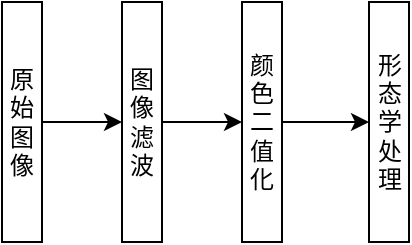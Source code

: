 <mxfile version="20.8.18" type="github">
  <diagram name="第 1 页" id="HQpcyCfB_-zItuUfSVAG">
    <mxGraphModel dx="954" dy="576" grid="1" gridSize="10" guides="1" tooltips="1" connect="1" arrows="1" fold="1" page="1" pageScale="1" pageWidth="827" pageHeight="1169" math="0" shadow="0">
      <root>
        <mxCell id="0" />
        <mxCell id="1" parent="0" />
        <mxCell id="D9nfw3B_qqRb7H6jiR9g-6" style="edgeStyle=orthogonalEdgeStyle;rounded=0;orthogonalLoop=1;jettySize=auto;html=1;exitX=1;exitY=0.5;exitDx=0;exitDy=0;entryX=0;entryY=0.5;entryDx=0;entryDy=0;" edge="1" parent="1" source="D9nfw3B_qqRb7H6jiR9g-1" target="D9nfw3B_qqRb7H6jiR9g-3">
          <mxGeometry relative="1" as="geometry" />
        </mxCell>
        <mxCell id="D9nfw3B_qqRb7H6jiR9g-1" value="原始图像" style="rounded=0;whiteSpace=wrap;html=1;horizontal=1;verticalAlign=middle;" vertex="1" parent="1">
          <mxGeometry x="220" y="200" width="20" height="120" as="geometry" />
        </mxCell>
        <mxCell id="D9nfw3B_qqRb7H6jiR9g-7" style="edgeStyle=orthogonalEdgeStyle;rounded=0;orthogonalLoop=1;jettySize=auto;html=1;exitX=1;exitY=0.5;exitDx=0;exitDy=0;entryX=0;entryY=0.5;entryDx=0;entryDy=0;" edge="1" parent="1" source="D9nfw3B_qqRb7H6jiR9g-3" target="D9nfw3B_qqRb7H6jiR9g-4">
          <mxGeometry relative="1" as="geometry" />
        </mxCell>
        <mxCell id="D9nfw3B_qqRb7H6jiR9g-3" value="图像滤波" style="rounded=0;whiteSpace=wrap;html=1;horizontal=1;verticalAlign=middle;" vertex="1" parent="1">
          <mxGeometry x="280" y="200" width="20" height="120" as="geometry" />
        </mxCell>
        <mxCell id="D9nfw3B_qqRb7H6jiR9g-8" style="edgeStyle=orthogonalEdgeStyle;rounded=0;orthogonalLoop=1;jettySize=auto;html=1;exitX=1;exitY=0.5;exitDx=0;exitDy=0;entryX=0;entryY=0.5;entryDx=0;entryDy=0;" edge="1" parent="1" source="D9nfw3B_qqRb7H6jiR9g-4" target="D9nfw3B_qqRb7H6jiR9g-5">
          <mxGeometry relative="1" as="geometry" />
        </mxCell>
        <mxCell id="D9nfw3B_qqRb7H6jiR9g-4" value="颜色二值化" style="rounded=0;whiteSpace=wrap;html=1;horizontal=1;verticalAlign=middle;" vertex="1" parent="1">
          <mxGeometry x="340" y="200" width="20" height="120" as="geometry" />
        </mxCell>
        <mxCell id="D9nfw3B_qqRb7H6jiR9g-5" value="形态学处理" style="rounded=0;whiteSpace=wrap;html=1;horizontal=1;verticalAlign=middle;" vertex="1" parent="1">
          <mxGeometry x="403.5" y="200" width="20" height="120" as="geometry" />
        </mxCell>
      </root>
    </mxGraphModel>
  </diagram>
</mxfile>
